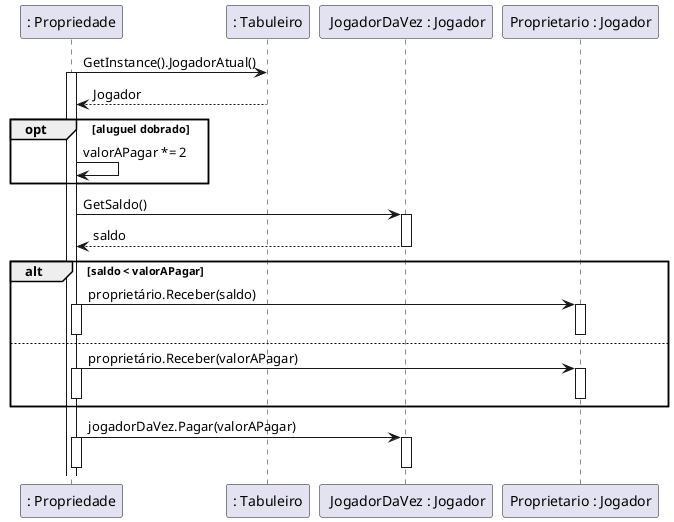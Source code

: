 @startuml
": Propriedade" as Propriedade -> ": Tabuleiro" as Tabuleiro : GetInstance().JogadorAtual()
activate Propriedade
Propriedade <-- Tabuleiro : Jogador

opt aluguel dobrado
    Propriedade -> Propriedade: valorAPagar *= 2
end opt

Propriedade ->  " JogadorDaVez : Jogador" as Jogador1 : GetSaldo()
activate Jogador1
Propriedade <-- Jogador1 : saldo
deactivate Jogador1

alt saldo < valorAPagar
    Propriedade -> "Proprietario : Jogador" as Jogador2 : proprietário.Receber(saldo)
    activate Propriedade
    activate Jogador2
    deactivate Propriedade
    deactivate Jogador2
else
    Propriedade -> Jogador2 : proprietário.Receber(valorAPagar)
        activate Propriedade
    activate Jogador2
    deactivate Propriedade
    deactivate Jogador2
end alt

Propriedade -> Jogador1 : jogadorDaVez.Pagar(valorAPagar)
    activate Propriedade
    activate Jogador1
    deactivate Propriedade
    deactivate Jogador1
@enduml